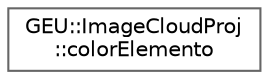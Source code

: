 digraph "Gráfico de jerarquía de clases"
{
 // LATEX_PDF_SIZE
  bgcolor="transparent";
  edge [fontname=Helvetica,fontsize=10,labelfontname=Helvetica,labelfontsize=10];
  node [fontname=Helvetica,fontsize=10,shape=box,height=0.2,width=0.4];
  rankdir="LR";
  Node0 [id="Node000000",label="GEU::ImageCloudProj\l::colorElemento",height=0.2,width=0.4,color="grey40", fillcolor="white", style="filled",URL="$d2/d03/struct_g_e_u_1_1_image_cloud_proj_1_1color_elemento.html",tooltip=" "];
}
